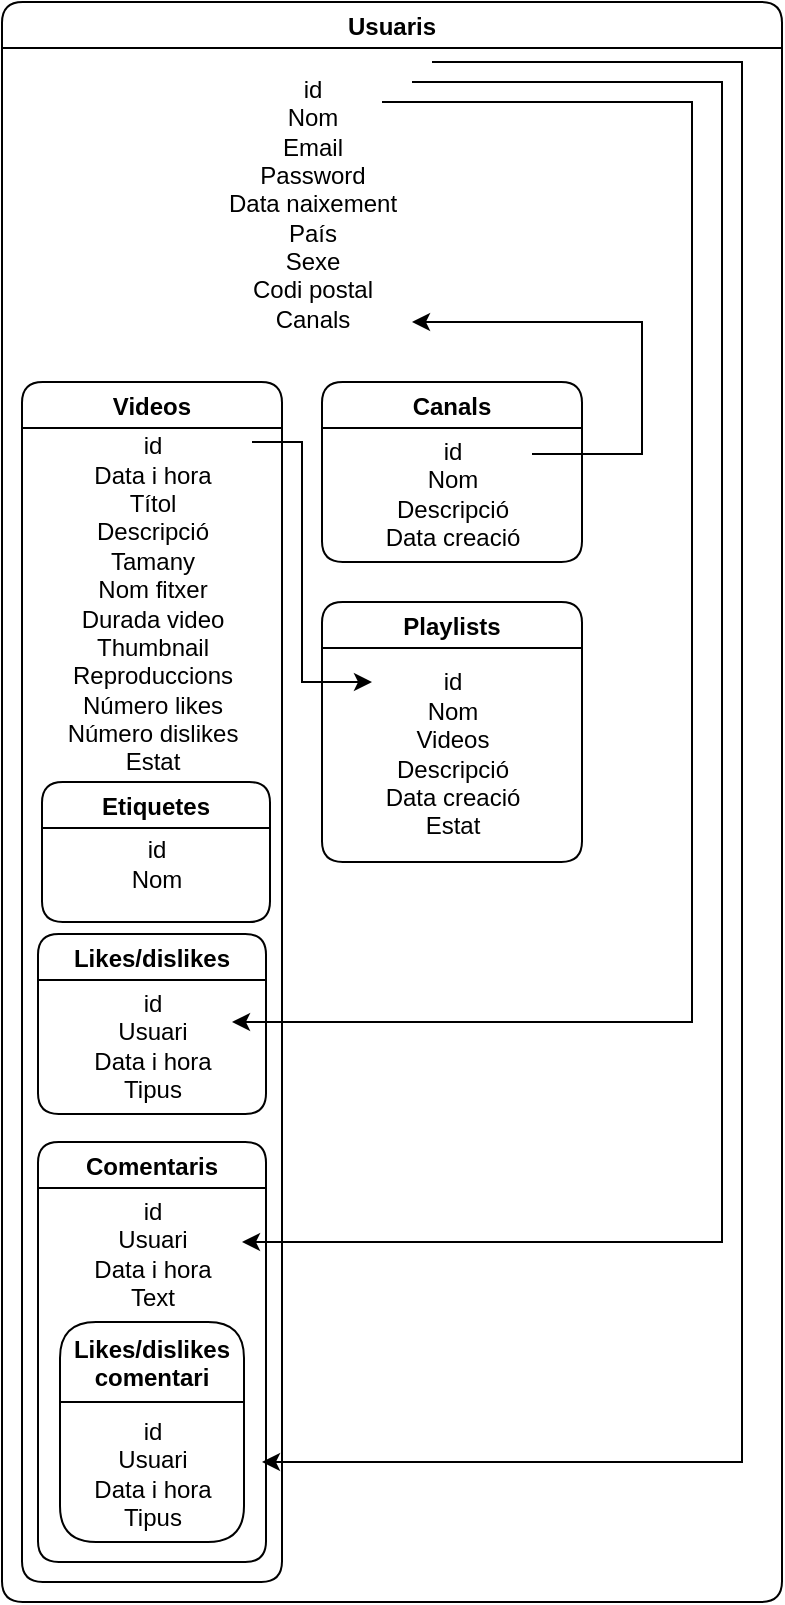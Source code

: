 <mxfile version="19.0.3" type="device"><diagram id="5FAfmP5kVdo7riAsf55T" name="Page-1"><mxGraphModel dx="868" dy="482" grid="1" gridSize="10" guides="1" tooltips="1" connect="1" arrows="1" fold="1" page="1" pageScale="1" pageWidth="827" pageHeight="1169" math="0" shadow="0"><root><mxCell id="0"/><mxCell id="1" parent="0"/><mxCell id="-Ly74xTQHqvn2Ljdi7g9-1" value="Usuaris" style="swimlane;gradientColor=none;rounded=1;" parent="1" vertex="1"><mxGeometry x="40" y="40" width="390" height="800" as="geometry"/></mxCell><mxCell id="-Ly74xTQHqvn2Ljdi7g9-2" value="id&lt;br&gt;&lt;div&gt;Nom&lt;/div&gt;&lt;div&gt;Email&lt;/div&gt;&lt;div&gt;Password&lt;/div&gt;&lt;div&gt;Data naixement&lt;/div&gt;&lt;div&gt;País&lt;/div&gt;&lt;div&gt;Sexe&lt;/div&gt;&lt;div&gt;Codi postal&lt;br&gt;&lt;/div&gt;&lt;div&gt;Canals&lt;/div&gt;" style="text;align=center;verticalAlign=middle;resizable=0;points=[];autosize=1;strokeColor=none;fillColor=none;strokeWidth=1;labelBackgroundColor=default;labelBorderColor=none;spacingTop=2;spacingBottom=0;spacing=1;fontSize=12;horizontal=1;labelPosition=center;verticalLabelPosition=middle;flipV=0;flipH=0;rotation=0;html=1;" parent="-Ly74xTQHqvn2Ljdi7g9-1" vertex="1"><mxGeometry x="105" y="30" width="100" height="140" as="geometry"/></mxCell><mxCell id="fLFTS6HwfcsowEvLsRC8-2" value="Videos" style="swimlane;gradientColor=none;rounded=1;startSize=23;" parent="-Ly74xTQHqvn2Ljdi7g9-1" vertex="1"><mxGeometry x="10" y="190" width="130" height="600" as="geometry"/></mxCell><mxCell id="fLFTS6HwfcsowEvLsRC8-3" value="id&lt;br&gt;&lt;div&gt;Data i hora&lt;/div&gt;&lt;div&gt;Títol&lt;br&gt;&lt;/div&gt;&lt;div&gt;Descripció&lt;br&gt;&lt;/div&gt;&lt;div&gt;Tamany&lt;/div&gt;&lt;div&gt;Nom fitxer&lt;br&gt;&lt;/div&gt;&lt;div&gt;Durada video&lt;/div&gt;&lt;div&gt;Thumbnail&lt;/div&gt;&lt;div&gt;Reproduccions&lt;br&gt;Número likes&lt;/div&gt;&lt;div&gt;Número dislikes&lt;/div&gt;&lt;div&gt;Estat&lt;/div&gt;" style="text;align=center;verticalAlign=middle;resizable=0;points=[];autosize=1;strokeColor=none;fillColor=none;strokeWidth=1;labelBackgroundColor=default;labelBorderColor=none;spacingTop=2;spacingBottom=0;spacing=1;fontSize=12;horizontal=1;labelPosition=center;verticalLabelPosition=middle;flipV=0;flipH=0;rotation=0;html=1;" parent="fLFTS6HwfcsowEvLsRC8-2" vertex="1"><mxGeometry x="15" y="20" width="100" height="180" as="geometry"/></mxCell><mxCell id="gE26olTNDGgxvWntITgd-2" value="Etiquetes" style="swimlane;gradientColor=none;rounded=1;" parent="fLFTS6HwfcsowEvLsRC8-2" vertex="1"><mxGeometry x="10" y="200" width="114" height="70" as="geometry"/></mxCell><mxCell id="gE26olTNDGgxvWntITgd-3" value="id&lt;br&gt;Nom" style="text;align=center;verticalAlign=middle;resizable=0;points=[];autosize=1;strokeColor=none;fillColor=none;strokeWidth=1;labelBackgroundColor=default;labelBorderColor=none;spacingTop=2;spacingBottom=0;spacing=1;fontSize=12;horizontal=1;labelPosition=center;verticalLabelPosition=middle;flipV=0;flipH=0;rotation=0;html=1;" parent="gE26olTNDGgxvWntITgd-2" vertex="1"><mxGeometry x="37" y="20" width="40" height="40" as="geometry"/></mxCell><mxCell id="8hTbtUfzXyw5Idv4dg_T-5" value="Likes/dislikes" style="swimlane;gradientColor=none;rounded=1;" vertex="1" parent="fLFTS6HwfcsowEvLsRC8-2"><mxGeometry x="8" y="276" width="114" height="90" as="geometry"/></mxCell><mxCell id="8hTbtUfzXyw5Idv4dg_T-6" value="id&lt;br&gt;Usuari&lt;br&gt;Data i hora&lt;br&gt;Tipus" style="text;align=center;verticalAlign=middle;resizable=0;points=[];autosize=1;strokeColor=none;fillColor=none;strokeWidth=1;labelBackgroundColor=default;labelBorderColor=none;spacingTop=2;spacingBottom=0;spacing=1;fontSize=12;horizontal=1;labelPosition=center;verticalLabelPosition=middle;flipV=0;flipH=0;rotation=0;html=1;" vertex="1" parent="8hTbtUfzXyw5Idv4dg_T-5"><mxGeometry x="17" y="20" width="80" height="70" as="geometry"/></mxCell><mxCell id="8hTbtUfzXyw5Idv4dg_T-9" value="Comentaris" style="swimlane;gradientColor=none;rounded=1;" vertex="1" parent="fLFTS6HwfcsowEvLsRC8-2"><mxGeometry x="8" y="380" width="114" height="210" as="geometry"/></mxCell><mxCell id="8hTbtUfzXyw5Idv4dg_T-10" value="id&lt;br&gt;Usuari&lt;br&gt;Data i hora&lt;br&gt;Text" style="text;align=center;verticalAlign=middle;resizable=0;points=[];autosize=1;strokeColor=none;fillColor=none;strokeWidth=1;labelBackgroundColor=default;labelBorderColor=none;spacingTop=2;spacingBottom=0;spacing=1;fontSize=12;horizontal=1;labelPosition=center;verticalLabelPosition=middle;flipV=0;flipH=0;rotation=0;html=1;" vertex="1" parent="8hTbtUfzXyw5Idv4dg_T-9"><mxGeometry x="17" y="20" width="80" height="70" as="geometry"/></mxCell><mxCell id="8hTbtUfzXyw5Idv4dg_T-19" value="" style="edgeStyle=orthogonalEdgeStyle;rounded=0;orthogonalLoop=1;jettySize=auto;html=1;" edge="1" parent="-Ly74xTQHqvn2Ljdi7g9-1" target="8hTbtUfzXyw5Idv4dg_T-6"><mxGeometry relative="1" as="geometry"><mxPoint x="190" y="50" as="sourcePoint"/><mxPoint x="105" y="630" as="targetPoint"/><Array as="points"><mxPoint x="345" y="50"/><mxPoint x="345" y="510"/></Array></mxGeometry></mxCell><mxCell id="8hTbtUfzXyw5Idv4dg_T-13" value="" style="edgeStyle=orthogonalEdgeStyle;rounded=0;orthogonalLoop=1;jettySize=auto;html=1;" edge="1" parent="1" target="-Ly74xTQHqvn2Ljdi7g9-2"><mxGeometry relative="1" as="geometry"><mxPoint x="305" y="266" as="sourcePoint"/><mxPoint x="245" y="196" as="targetPoint"/><Array as="points"><mxPoint x="360" y="266"/><mxPoint x="360" y="200"/></Array></mxGeometry></mxCell><mxCell id="8hTbtUfzXyw5Idv4dg_T-3" value="Canals" style="swimlane;gradientColor=none;rounded=1;" vertex="1" parent="1"><mxGeometry x="200" y="230" width="130" height="90" as="geometry"/></mxCell><mxCell id="8hTbtUfzXyw5Idv4dg_T-4" value="id&lt;br&gt;Nom&lt;br&gt;Descripció&lt;br&gt;Data creació" style="text;align=center;verticalAlign=middle;resizable=0;points=[];autosize=1;strokeColor=none;fillColor=none;strokeWidth=1;labelBackgroundColor=default;labelBorderColor=none;spacingTop=2;spacingBottom=0;spacing=1;fontSize=12;horizontal=1;labelPosition=center;verticalLabelPosition=middle;flipV=0;flipH=0;rotation=0;html=1;" vertex="1" parent="8hTbtUfzXyw5Idv4dg_T-3"><mxGeometry x="25" y="20" width="80" height="70" as="geometry"/></mxCell><mxCell id="8hTbtUfzXyw5Idv4dg_T-7" value="Playlists" style="swimlane;gradientColor=none;rounded=1;" vertex="1" parent="1"><mxGeometry x="200" y="340" width="130" height="130" as="geometry"/></mxCell><mxCell id="8hTbtUfzXyw5Idv4dg_T-8" value="id&lt;br&gt;Nom&lt;br&gt;Videos&lt;br&gt;Descripció&lt;br&gt;Data creació&lt;br&gt;Estat" style="text;align=center;verticalAlign=middle;resizable=0;points=[];autosize=1;strokeColor=none;fillColor=none;strokeWidth=1;labelBackgroundColor=default;labelBorderColor=none;spacingTop=2;spacingBottom=0;spacing=1;fontSize=12;horizontal=1;labelPosition=center;verticalLabelPosition=middle;flipV=0;flipH=0;rotation=0;html=1;" vertex="1" parent="8hTbtUfzXyw5Idv4dg_T-7"><mxGeometry x="25" y="30" width="80" height="90" as="geometry"/></mxCell><mxCell id="8hTbtUfzXyw5Idv4dg_T-11" value="Likes/dislikes &#10;comentari" style="swimlane;gradientColor=none;rounded=1;startSize=40;" vertex="1" parent="1"><mxGeometry x="69" y="700" width="92" height="110" as="geometry"/></mxCell><mxCell id="8hTbtUfzXyw5Idv4dg_T-12" value="id&lt;br&gt;Usuari&lt;br&gt;Data i hora&lt;br&gt;Tipus" style="text;align=center;verticalAlign=middle;resizable=0;points=[];autosize=1;strokeColor=none;fillColor=none;strokeWidth=1;labelBackgroundColor=default;labelBorderColor=none;spacingTop=2;spacingBottom=0;spacing=1;fontSize=12;horizontal=1;labelPosition=center;verticalLabelPosition=middle;flipV=0;flipH=0;rotation=0;html=1;" vertex="1" parent="8hTbtUfzXyw5Idv4dg_T-11"><mxGeometry x="6" y="40" width="80" height="70" as="geometry"/></mxCell><mxCell id="8hTbtUfzXyw5Idv4dg_T-14" value="" style="edgeStyle=orthogonalEdgeStyle;rounded=0;orthogonalLoop=1;jettySize=auto;html=1;" edge="1" parent="1" source="fLFTS6HwfcsowEvLsRC8-3" target="8hTbtUfzXyw5Idv4dg_T-8"><mxGeometry relative="1" as="geometry"><Array as="points"><mxPoint x="190" y="260"/><mxPoint x="190" y="380"/></Array></mxGeometry></mxCell><mxCell id="8hTbtUfzXyw5Idv4dg_T-18" value="" style="edgeStyle=orthogonalEdgeStyle;rounded=0;orthogonalLoop=1;jettySize=auto;html=1;" edge="1" parent="1" source="-Ly74xTQHqvn2Ljdi7g9-2"><mxGeometry relative="1" as="geometry"><mxPoint x="160" y="660" as="targetPoint"/><Array as="points"><mxPoint x="400" y="80"/><mxPoint x="400" y="660"/></Array></mxGeometry></mxCell><mxCell id="8hTbtUfzXyw5Idv4dg_T-20" value="" style="edgeStyle=orthogonalEdgeStyle;rounded=0;orthogonalLoop=1;jettySize=auto;html=1;" edge="1" parent="1"><mxGeometry relative="1" as="geometry"><mxPoint x="255" y="70" as="sourcePoint"/><mxPoint x="170" y="770" as="targetPoint"/><Array as="points"><mxPoint x="410" y="70"/><mxPoint x="410" y="770"/><mxPoint x="170" y="770"/></Array></mxGeometry></mxCell></root></mxGraphModel></diagram></mxfile>